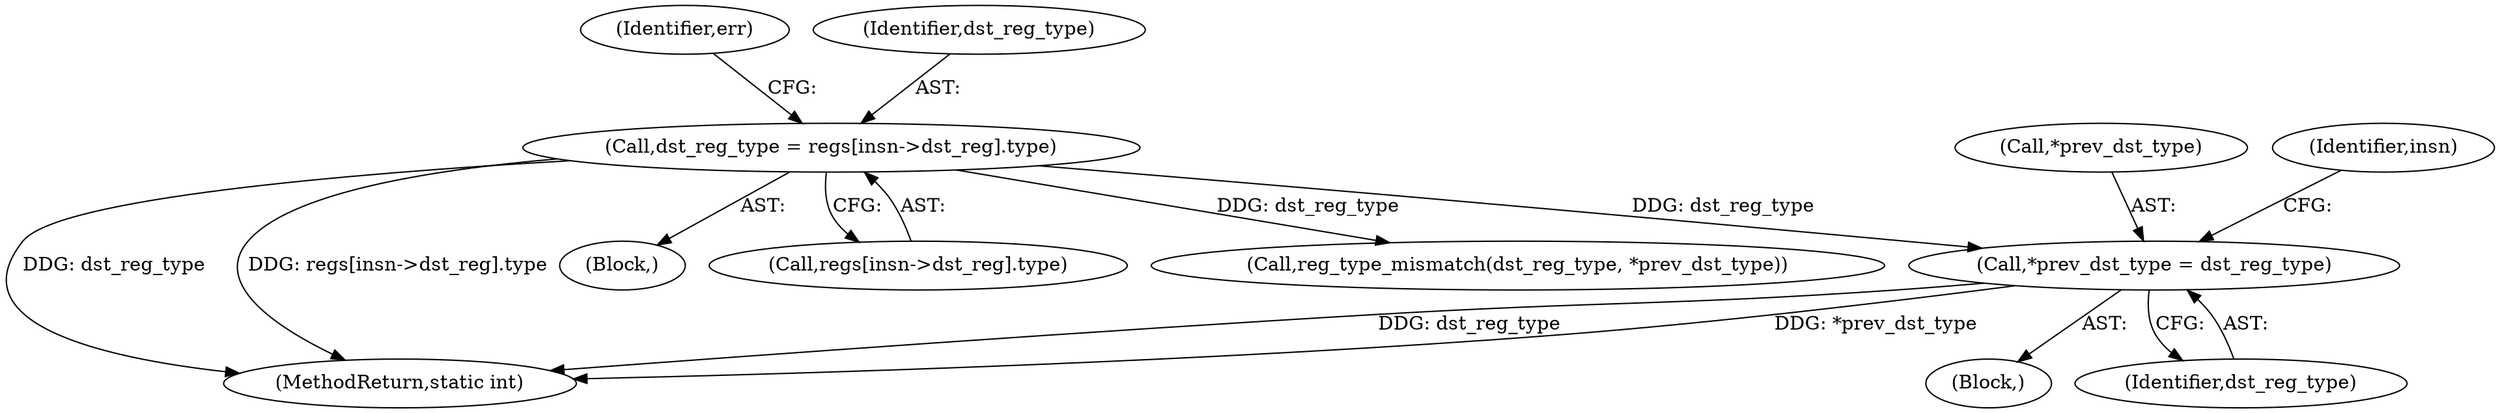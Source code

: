 digraph "0_linux_979d63d50c0c0f7bc537bf821e056cc9fe5abd38_2@pointer" {
"1000644" [label="(Call,*prev_dst_type = dst_reg_type)"];
"1000591" [label="(Call,dst_reg_type = regs[insn->dst_reg].type)"];
"1000650" [label="(Call,reg_type_mismatch(dst_reg_type, *prev_dst_type))"];
"1000647" [label="(Identifier,dst_reg_type)"];
"1001153" [label="(MethodReturn,static int)"];
"1000591" [label="(Call,dst_reg_type = regs[insn->dst_reg].type)"];
"1000643" [label="(Block,)"];
"1000644" [label="(Call,*prev_dst_type = dst_reg_type)"];
"1000645" [label="(Call,*prev_dst_type)"];
"1000601" [label="(Identifier,err)"];
"1000592" [label="(Identifier,dst_reg_type)"];
"1000539" [label="(Block,)"];
"1000593" [label="(Call,regs[insn->dst_reg].type)"];
"1000667" [label="(Identifier,insn)"];
"1000644" -> "1000643"  [label="AST: "];
"1000644" -> "1000647"  [label="CFG: "];
"1000645" -> "1000644"  [label="AST: "];
"1000647" -> "1000644"  [label="AST: "];
"1000667" -> "1000644"  [label="CFG: "];
"1000644" -> "1001153"  [label="DDG: dst_reg_type"];
"1000644" -> "1001153"  [label="DDG: *prev_dst_type"];
"1000591" -> "1000644"  [label="DDG: dst_reg_type"];
"1000591" -> "1000539"  [label="AST: "];
"1000591" -> "1000593"  [label="CFG: "];
"1000592" -> "1000591"  [label="AST: "];
"1000593" -> "1000591"  [label="AST: "];
"1000601" -> "1000591"  [label="CFG: "];
"1000591" -> "1001153"  [label="DDG: dst_reg_type"];
"1000591" -> "1001153"  [label="DDG: regs[insn->dst_reg].type"];
"1000591" -> "1000650"  [label="DDG: dst_reg_type"];
}
